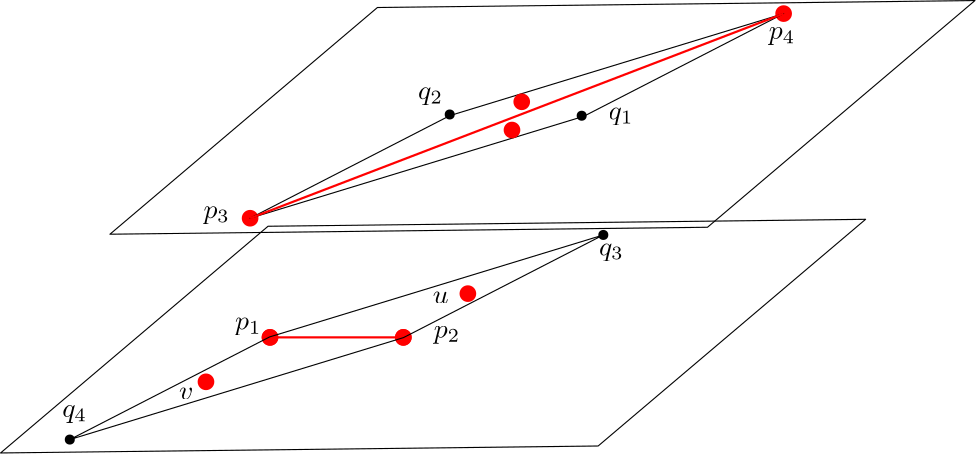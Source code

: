 <?xml version="1.0"?>
<!DOCTYPE ipe SYSTEM "ipe.dtd">
<ipe version="70206" creator="Ipe 7.2.11">
<info created="D:20190723174522" modified="D:20190726113812"/>
<ipestyle name="basic">
<symbol name="arrow/arc(spx)">
<path stroke="sym-stroke" fill="sym-stroke" pen="sym-pen">
0 0 m
-1 0.333 l
-1 -0.333 l
h
</path>
</symbol>
<symbol name="arrow/farc(spx)">
<path stroke="sym-stroke" fill="white" pen="sym-pen">
0 0 m
-1 0.333 l
-1 -0.333 l
h
</path>
</symbol>
<symbol name="arrow/ptarc(spx)">
<path stroke="sym-stroke" fill="sym-stroke" pen="sym-pen">
0 0 m
-1 0.333 l
-0.8 0 l
-1 -0.333 l
h
</path>
</symbol>
<symbol name="arrow/fptarc(spx)">
<path stroke="sym-stroke" fill="white" pen="sym-pen">
0 0 m
-1 0.333 l
-0.8 0 l
-1 -0.333 l
h
</path>
</symbol>
<symbol name="mark/circle(sx)" transformations="translations">
<path fill="sym-stroke">
0.6 0 0 0.6 0 0 e
0.4 0 0 0.4 0 0 e
</path>
</symbol>
<symbol name="mark/disk(sx)" transformations="translations">
<path fill="sym-stroke">
0.6 0 0 0.6 0 0 e
</path>
</symbol>
<symbol name="mark/fdisk(sfx)" transformations="translations">
<group>
<path fill="sym-fill">
0.5 0 0 0.5 0 0 e
</path>
<path fill="sym-stroke" fillrule="eofill">
0.6 0 0 0.6 0 0 e
0.4 0 0 0.4 0 0 e
</path>
</group>
</symbol>
<symbol name="mark/box(sx)" transformations="translations">
<path fill="sym-stroke" fillrule="eofill">
-0.6 -0.6 m
0.6 -0.6 l
0.6 0.6 l
-0.6 0.6 l
h
-0.4 -0.4 m
0.4 -0.4 l
0.4 0.4 l
-0.4 0.4 l
h
</path>
</symbol>
<symbol name="mark/square(sx)" transformations="translations">
<path fill="sym-stroke">
-0.6 -0.6 m
0.6 -0.6 l
0.6 0.6 l
-0.6 0.6 l
h
</path>
</symbol>
<symbol name="mark/fsquare(sfx)" transformations="translations">
<group>
<path fill="sym-fill">
-0.5 -0.5 m
0.5 -0.5 l
0.5 0.5 l
-0.5 0.5 l
h
</path>
<path fill="sym-stroke" fillrule="eofill">
-0.6 -0.6 m
0.6 -0.6 l
0.6 0.6 l
-0.6 0.6 l
h
-0.4 -0.4 m
0.4 -0.4 l
0.4 0.4 l
-0.4 0.4 l
h
</path>
</group>
</symbol>
<symbol name="mark/cross(sx)" transformations="translations">
<group>
<path fill="sym-stroke">
-0.43 -0.57 m
0.57 0.43 l
0.43 0.57 l
-0.57 -0.43 l
h
</path>
<path fill="sym-stroke">
-0.43 0.57 m
0.57 -0.43 l
0.43 -0.57 l
-0.57 0.43 l
h
</path>
</group>
</symbol>
<symbol name="arrow/fnormal(spx)">
<path stroke="sym-stroke" fill="white" pen="sym-pen">
0 0 m
-1 0.333 l
-1 -0.333 l
h
</path>
</symbol>
<symbol name="arrow/pointed(spx)">
<path stroke="sym-stroke" fill="sym-stroke" pen="sym-pen">
0 0 m
-1 0.333 l
-0.8 0 l
-1 -0.333 l
h
</path>
</symbol>
<symbol name="arrow/fpointed(spx)">
<path stroke="sym-stroke" fill="white" pen="sym-pen">
0 0 m
-1 0.333 l
-0.8 0 l
-1 -0.333 l
h
</path>
</symbol>
<symbol name="arrow/linear(spx)">
<path stroke="sym-stroke" pen="sym-pen">
-1 0.333 m
0 0 l
-1 -0.333 l
</path>
</symbol>
<symbol name="arrow/fdouble(spx)">
<path stroke="sym-stroke" fill="white" pen="sym-pen">
0 0 m
-1 0.333 l
-1 -0.333 l
h
-1 0 m
-2 0.333 l
-2 -0.333 l
h
</path>
</symbol>
<symbol name="arrow/double(spx)">
<path stroke="sym-stroke" fill="sym-stroke" pen="sym-pen">
0 0 m
-1 0.333 l
-1 -0.333 l
h
-1 0 m
-2 0.333 l
-2 -0.333 l
h
</path>
</symbol>
<pen name="heavier" value="0.8"/>
<pen name="fat" value="1.2"/>
<pen name="ultrafat" value="2"/>
<symbolsize name="large" value="5"/>
<symbolsize name="small" value="2"/>
<symbolsize name="tiny" value="1.1"/>
<arrowsize name="large" value="10"/>
<arrowsize name="small" value="5"/>
<arrowsize name="tiny" value="3"/>
<color name="red" value="1 0 0"/>
<color name="green" value="0 1 0"/>
<color name="blue" value="0 0 1"/>
<color name="yellow" value="1 1 0"/>
<color name="orange" value="1 0.647 0"/>
<color name="gold" value="1 0.843 0"/>
<color name="purple" value="0.627 0.125 0.941"/>
<color name="gray" value="0.745"/>
<color name="brown" value="0.647 0.165 0.165"/>
<color name="navy" value="0 0 0.502"/>
<color name="pink" value="1 0.753 0.796"/>
<color name="seagreen" value="0.18 0.545 0.341"/>
<color name="turquoise" value="0.251 0.878 0.816"/>
<color name="violet" value="0.933 0.51 0.933"/>
<color name="darkblue" value="0 0 0.545"/>
<color name="darkcyan" value="0 0.545 0.545"/>
<color name="darkgray" value="0.663"/>
<color name="darkgreen" value="0 0.392 0"/>
<color name="darkmagenta" value="0.545 0 0.545"/>
<color name="darkorange" value="1 0.549 0"/>
<color name="darkred" value="0.545 0 0"/>
<color name="lightblue" value="0.678 0.847 0.902"/>
<color name="lightcyan" value="0.878 1 1"/>
<color name="lightgray" value="0.827"/>
<color name="lightgreen" value="0.565 0.933 0.565"/>
<color name="lightyellow" value="1 1 0.878"/>
<dashstyle name="dashed" value="[4] 0"/>
<dashstyle name="dotted" value="[1 3] 0"/>
<dashstyle name="dash dotted" value="[4 2 1 2] 0"/>
<dashstyle name="dash dot dotted" value="[4 2 1 2 1 2] 0"/>
<textsize name="large" value="\large"/>
<textsize name="small" value="\small"/>
<textsize name="tiny" value="\tiny"/>
<textsize name="Large" value="\Large"/>
<textsize name="LARGE" value="\LARGE"/>
<textsize name="huge" value="\huge"/>
<textsize name="Huge" value="\Huge"/>
<textsize name="footnote" value="\footnotesize"/>
<textstyle name="center" begin="\begin{center}" end="\end{center}"/>
<textstyle name="itemize" begin="\begin{itemize}" end="\end{itemize}"/>
<textstyle name="item" begin="\begin{itemize}\item{}" end="\end{itemize}"/>
<gridsize name="4 pts" value="4"/>
<gridsize name="8 pts (~3 mm)" value="8"/>
<gridsize name="16 pts (~6 mm)" value="16"/>
<gridsize name="32 pts (~12 mm)" value="32"/>
<gridsize name="10 pts (~3.5 mm)" value="10"/>
<gridsize name="20 pts (~7 mm)" value="20"/>
<gridsize name="14 pts (~5 mm)" value="14"/>
<gridsize name="28 pts (~10 mm)" value="28"/>
<gridsize name="56 pts (~20 mm)" value="56"/>
<anglesize name="90 deg" value="90"/>
<anglesize name="60 deg" value="60"/>
<anglesize name="45 deg" value="45"/>
<anglesize name="30 deg" value="30"/>
<anglesize name="22.5 deg" value="22.5"/>
<opacity name="10%" value="0.1"/>
<opacity name="30%" value="0.3"/>
<opacity name="50%" value="0.5"/>
<opacity name="75%" value="0.75"/>
<tiling name="falling" angle="-60" step="4" width="1"/>
<tiling name="rising" angle="30" step="4" width="1"/>
</ipestyle>
<page>
<layer name="alpha"/>
<view layers="alpha" active="alpha"/>
<use layer="alpha" matrix="1 0 0 1 80 0" name="mark/disk(sx)" pos="128 592" size="large" stroke="red"/>
<use matrix="1 0 0 1 80 0" name="mark/disk(sx)" pos="176 592" size="large" stroke="red"/>
<path matrix="1 0 0 1 80 0" stroke="red" pen="heavier">
128 592 m
176 592 l
</path>
<path matrix="1 0 0 1 80 0" stroke="red" cap="1">
176 592 m
176 592 l
</path>
<use matrix="1 0 0 1 96.8235 8.59073" name="mark/disk(sx)" pos="223.379 663.201" size="normal" stroke="black"/>
<use matrix="1 0 0 1 96.8235 8.59073" name="mark/disk(sx)" pos="175.871 663.649" size="normal" stroke="black"/>
<text matrix="1 0 0 1 80 0" transformations="translations" pos="115.437 594.829" stroke="black" type="label" width="9.482" height="4.297" depth="1.93" valign="baseline" style="math">p_1</text>
<text matrix="1 0 0 1 80 0" transformations="translations" pos="186.969 591.869" stroke="black" type="label" width="9.482" height="4.297" depth="1.93" valign="baseline" style="math">p_2</text>
<text matrix="1 0 0 1 71.0513 -5.36921" transformations="translations" pos="112.971 640.215" stroke="black" type="label" width="9.482" height="4.297" depth="1.93" valign="baseline" style="math">p_3</text>
<text matrix="1 0 0 1 102.909 11.8123" transformations="translations" pos="284.646 687.573" stroke="black" type="label" width="9.482" height="4.297" depth="1.93" valign="baseline" style="math">p_4</text>
<text matrix="1 0 0 1 49.0206 -4.93645" transformations="translations" pos="217.554 609.136" stroke="black" type="label" width="5.703" height="4.289" depth="0" valign="baseline" style="math">u</text>
<text matrix="1 0 0 1 93.8416 -9.37197" transformations="translations" pos="81.3985 579.043" stroke="black" type="label" width="5.187" height="4.289" depth="0" valign="baseline" style="math">v</text>
<use matrix="1 0 0 1 8.94868 0" name="mark/disk(sx)" pos="176 576" size="large" stroke="red"/>
<use name="mark/disk(sx)" pos="256 592" size="large" stroke="red"/>
<use name="mark/disk(sx)" pos="208 592" size="large" stroke="red"/>
<text matrix="1 0 0 1 -17.0096 -5.69278" transformations="translations" pos="150.217 569" stroke="black" type="label" width="8.917" height="4.297" depth="1.93" valign="baseline" style="math">q_4</text>
<text matrix="1 0 0 1 12.2962 3.64822" transformations="translations" pos="314.107 617.855" stroke="black" type="label" width="8.917" height="4.297" depth="1.93" valign="baseline" style="math">q_3</text>
<text matrix="1 0 0 1 16.8235 8.59073" transformations="translations" pos="244.462 669.135" stroke="black" type="label" width="8.917" height="4.297" depth="1.93" valign="baseline" style="math">q_2</text>
<text matrix="1 0 0 1 16.8235 8.59073" transformations="translations" pos="313.067 661.859" stroke="black" type="label" width="8.917" height="4.297" depth="1.93" valign="baseline" style="math">q_1</text>
<use name="mark/disk(sx)" pos="279.232 607.75" size="large" stroke="red"/>
<use matrix="1 0 0 1 9.66465 3.57972" name="mark/disk(sx)" pos="191.168 631.315" size="large" stroke="red"/>
<use matrix="1 0 0 1 24.1629 13.3514" name="mark/disk(sx)" pos="368.742 695.207" size="large" stroke="red"/>
<path matrix="1 0 0 1 64.7785 79.8515" stroke="black">
208 592 m
136.054 555.043 l
256.181 591.75 l
328.126 628.707 l
h
</path>
<path matrix="1 0 0 1 -0.133897 0.167025" stroke="black">
208 592 m
136.054 555.043 l
256.181 591.75 l
328.126 628.707 l
h
</path>
<use name="mark/disk(sx)" pos="295.115 666.644" size="large" stroke="red"/>
<use name="mark/disk(sx)" pos="298.622 676.809" size="large" stroke="red"/>
<use name="mark/disk(sx)" pos="135.92 555.21" size="normal" stroke="black"/>
<use name="mark/disk(sx)" pos="327.992 628.874" size="normal" stroke="black"/>
<path stroke="red" pen="heavier">
200.833 634.895 m
392.905 708.558 l
392.905 708.558 l
</path>
<path matrix="1 0 0 1 -5.01126 -2.14768" stroke="black">
155.383 631.286 m
370.51 633.791 l
466.797 715.403 l
251.671 712.898 l
h
</path>
<path matrix="1 0 0 1 -44.3855 -80.8961" stroke="black">
155.383 631.286 m
370.51 633.791 l
466.797 715.403 l
251.671 712.898 l
h
</path>
</page>
</ipe>
